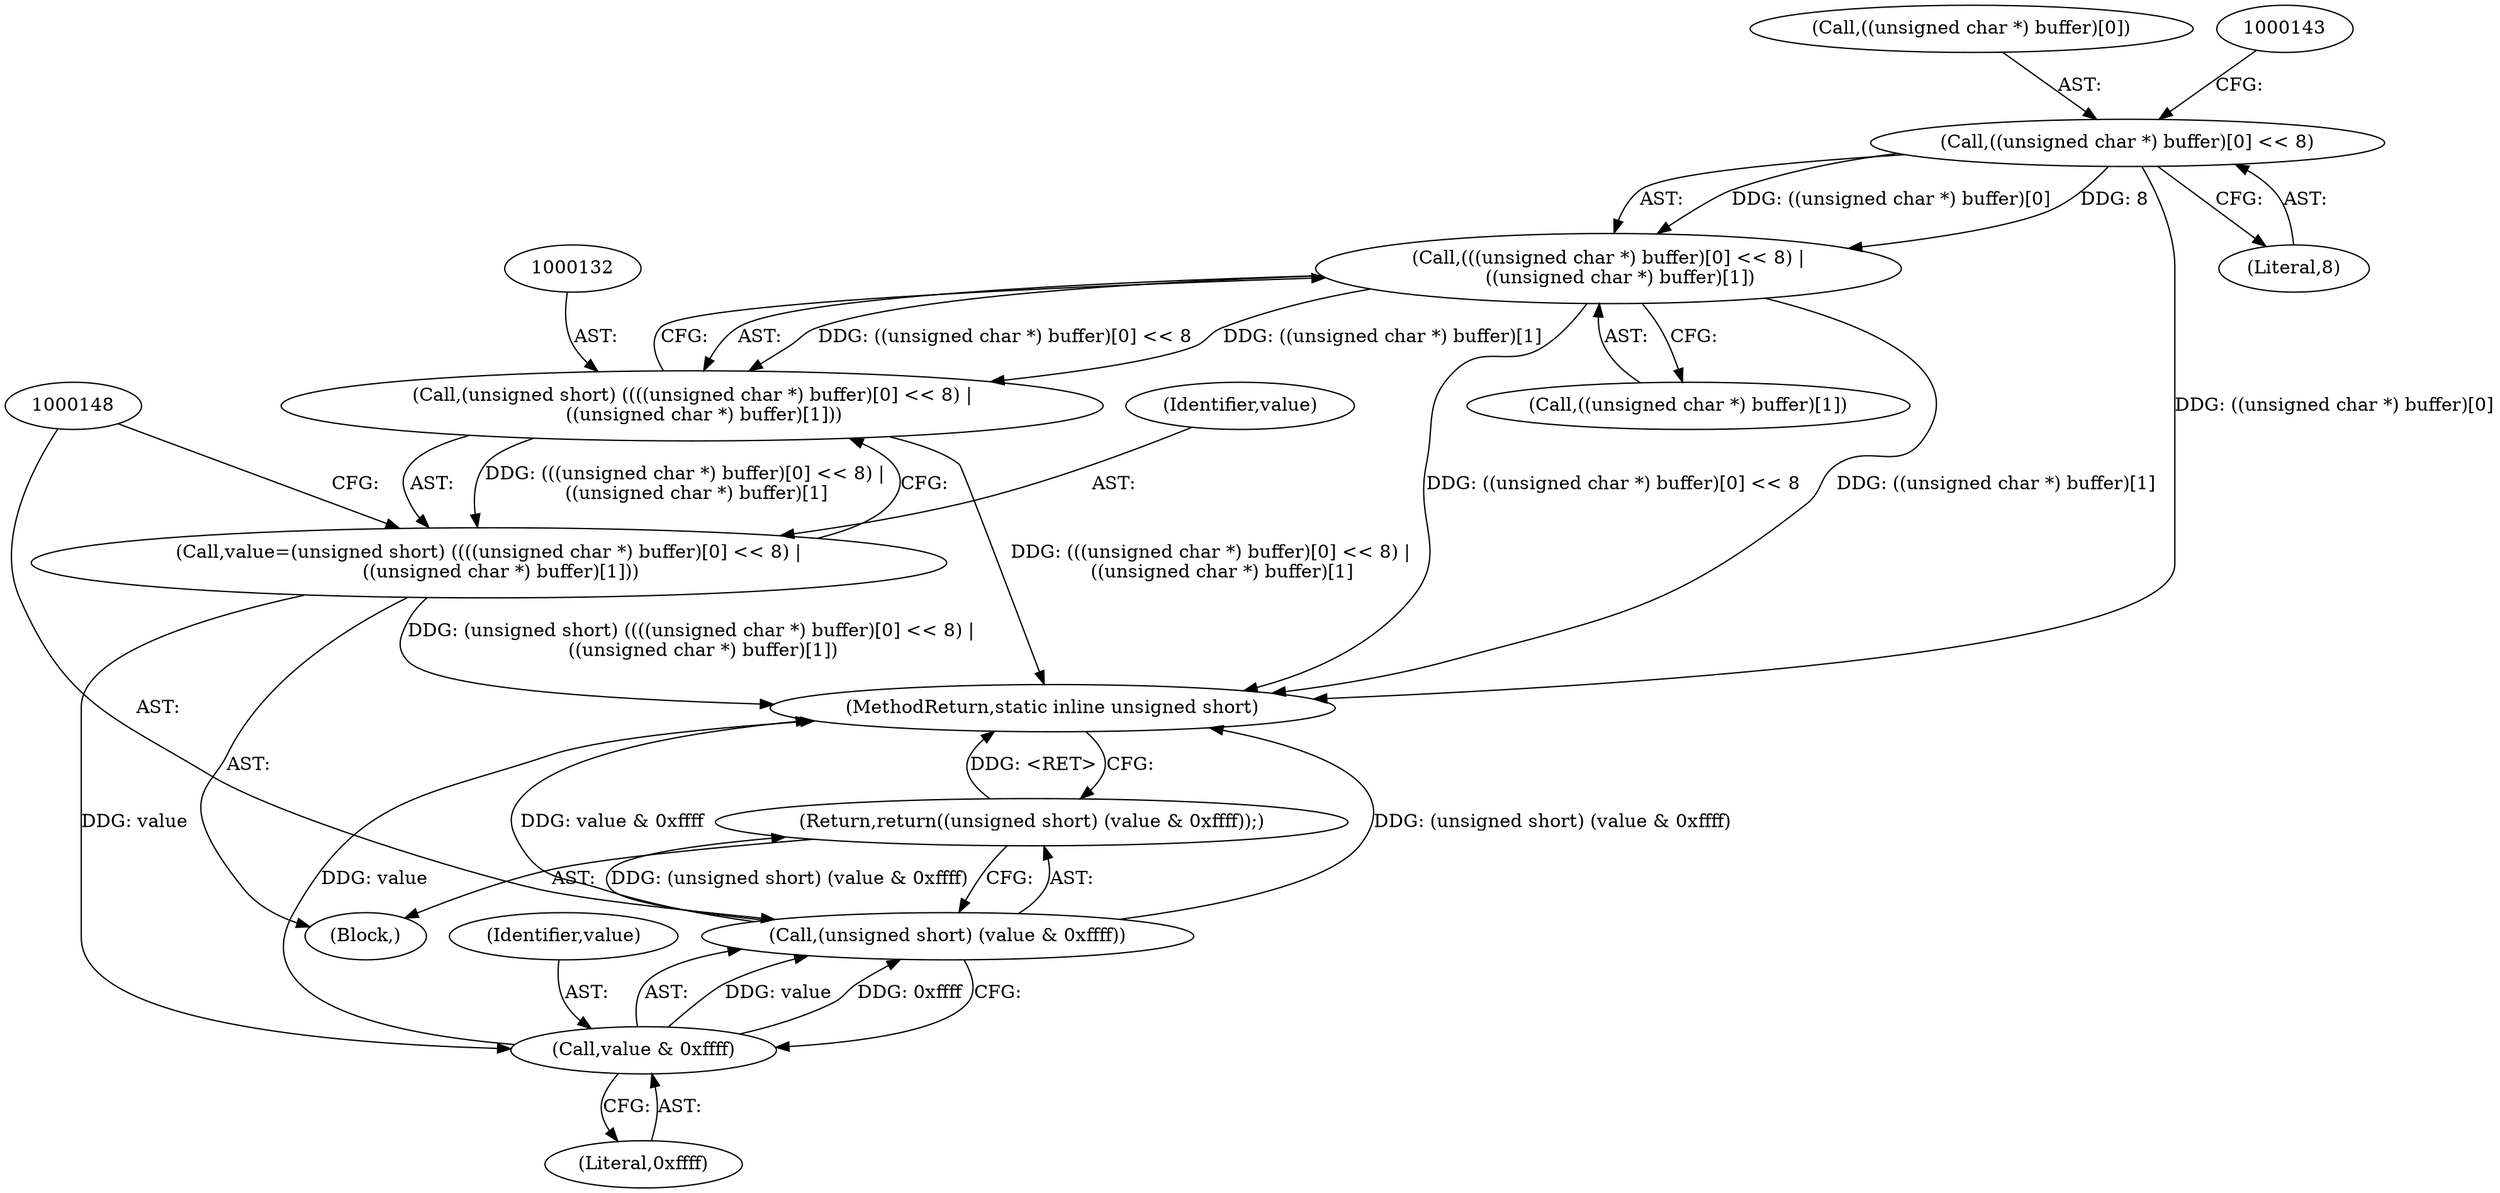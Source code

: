 digraph "1_ImageMagick_d8ab7f046587f2e9f734b687ba7e6e10147c294b_11@array" {
"1000133" [label="(Call,(((unsigned char *) buffer)[0] << 8) |\n    ((unsigned char *) buffer)[1])"];
"1000134" [label="(Call,((unsigned char *) buffer)[0] << 8)"];
"1000131" [label="(Call,(unsigned short) ((((unsigned char *) buffer)[0] << 8) |\n    ((unsigned char *) buffer)[1]))"];
"1000129" [label="(Call,value=(unsigned short) ((((unsigned char *) buffer)[0] << 8) |\n    ((unsigned char *) buffer)[1]))"];
"1000149" [label="(Call,value & 0xffff)"];
"1000147" [label="(Call,(unsigned short) (value & 0xffff))"];
"1000146" [label="(Return,return((unsigned short) (value & 0xffff));)"];
"1000152" [label="(MethodReturn,static inline unsigned short)"];
"1000141" [label="(Call,((unsigned char *) buffer)[1])"];
"1000147" [label="(Call,(unsigned short) (value & 0xffff))"];
"1000133" [label="(Call,(((unsigned char *) buffer)[0] << 8) |\n    ((unsigned char *) buffer)[1])"];
"1000140" [label="(Literal,8)"];
"1000149" [label="(Call,value & 0xffff)"];
"1000151" [label="(Literal,0xffff)"];
"1000130" [label="(Identifier,value)"];
"1000131" [label="(Call,(unsigned short) ((((unsigned char *) buffer)[0] << 8) |\n    ((unsigned char *) buffer)[1]))"];
"1000129" [label="(Call,value=(unsigned short) ((((unsigned char *) buffer)[0] << 8) |\n    ((unsigned char *) buffer)[1]))"];
"1000135" [label="(Call,((unsigned char *) buffer)[0])"];
"1000103" [label="(Block,)"];
"1000146" [label="(Return,return((unsigned short) (value & 0xffff));)"];
"1000134" [label="(Call,((unsigned char *) buffer)[0] << 8)"];
"1000150" [label="(Identifier,value)"];
"1000133" -> "1000131"  [label="AST: "];
"1000133" -> "1000141"  [label="CFG: "];
"1000134" -> "1000133"  [label="AST: "];
"1000141" -> "1000133"  [label="AST: "];
"1000131" -> "1000133"  [label="CFG: "];
"1000133" -> "1000152"  [label="DDG: ((unsigned char *) buffer)[1]"];
"1000133" -> "1000152"  [label="DDG: ((unsigned char *) buffer)[0] << 8"];
"1000133" -> "1000131"  [label="DDG: ((unsigned char *) buffer)[0] << 8"];
"1000133" -> "1000131"  [label="DDG: ((unsigned char *) buffer)[1]"];
"1000134" -> "1000133"  [label="DDG: ((unsigned char *) buffer)[0]"];
"1000134" -> "1000133"  [label="DDG: 8"];
"1000134" -> "1000140"  [label="CFG: "];
"1000135" -> "1000134"  [label="AST: "];
"1000140" -> "1000134"  [label="AST: "];
"1000143" -> "1000134"  [label="CFG: "];
"1000134" -> "1000152"  [label="DDG: ((unsigned char *) buffer)[0]"];
"1000131" -> "1000129"  [label="AST: "];
"1000132" -> "1000131"  [label="AST: "];
"1000129" -> "1000131"  [label="CFG: "];
"1000131" -> "1000152"  [label="DDG: (((unsigned char *) buffer)[0] << 8) |\n    ((unsigned char *) buffer)[1]"];
"1000131" -> "1000129"  [label="DDG: (((unsigned char *) buffer)[0] << 8) |\n    ((unsigned char *) buffer)[1]"];
"1000129" -> "1000103"  [label="AST: "];
"1000130" -> "1000129"  [label="AST: "];
"1000148" -> "1000129"  [label="CFG: "];
"1000129" -> "1000152"  [label="DDG: (unsigned short) ((((unsigned char *) buffer)[0] << 8) |\n    ((unsigned char *) buffer)[1])"];
"1000129" -> "1000149"  [label="DDG: value"];
"1000149" -> "1000147"  [label="AST: "];
"1000149" -> "1000151"  [label="CFG: "];
"1000150" -> "1000149"  [label="AST: "];
"1000151" -> "1000149"  [label="AST: "];
"1000147" -> "1000149"  [label="CFG: "];
"1000149" -> "1000152"  [label="DDG: value"];
"1000149" -> "1000147"  [label="DDG: value"];
"1000149" -> "1000147"  [label="DDG: 0xffff"];
"1000147" -> "1000146"  [label="AST: "];
"1000148" -> "1000147"  [label="AST: "];
"1000146" -> "1000147"  [label="CFG: "];
"1000147" -> "1000152"  [label="DDG: value & 0xffff"];
"1000147" -> "1000152"  [label="DDG: (unsigned short) (value & 0xffff)"];
"1000147" -> "1000146"  [label="DDG: (unsigned short) (value & 0xffff)"];
"1000146" -> "1000103"  [label="AST: "];
"1000152" -> "1000146"  [label="CFG: "];
"1000146" -> "1000152"  [label="DDG: <RET>"];
}
